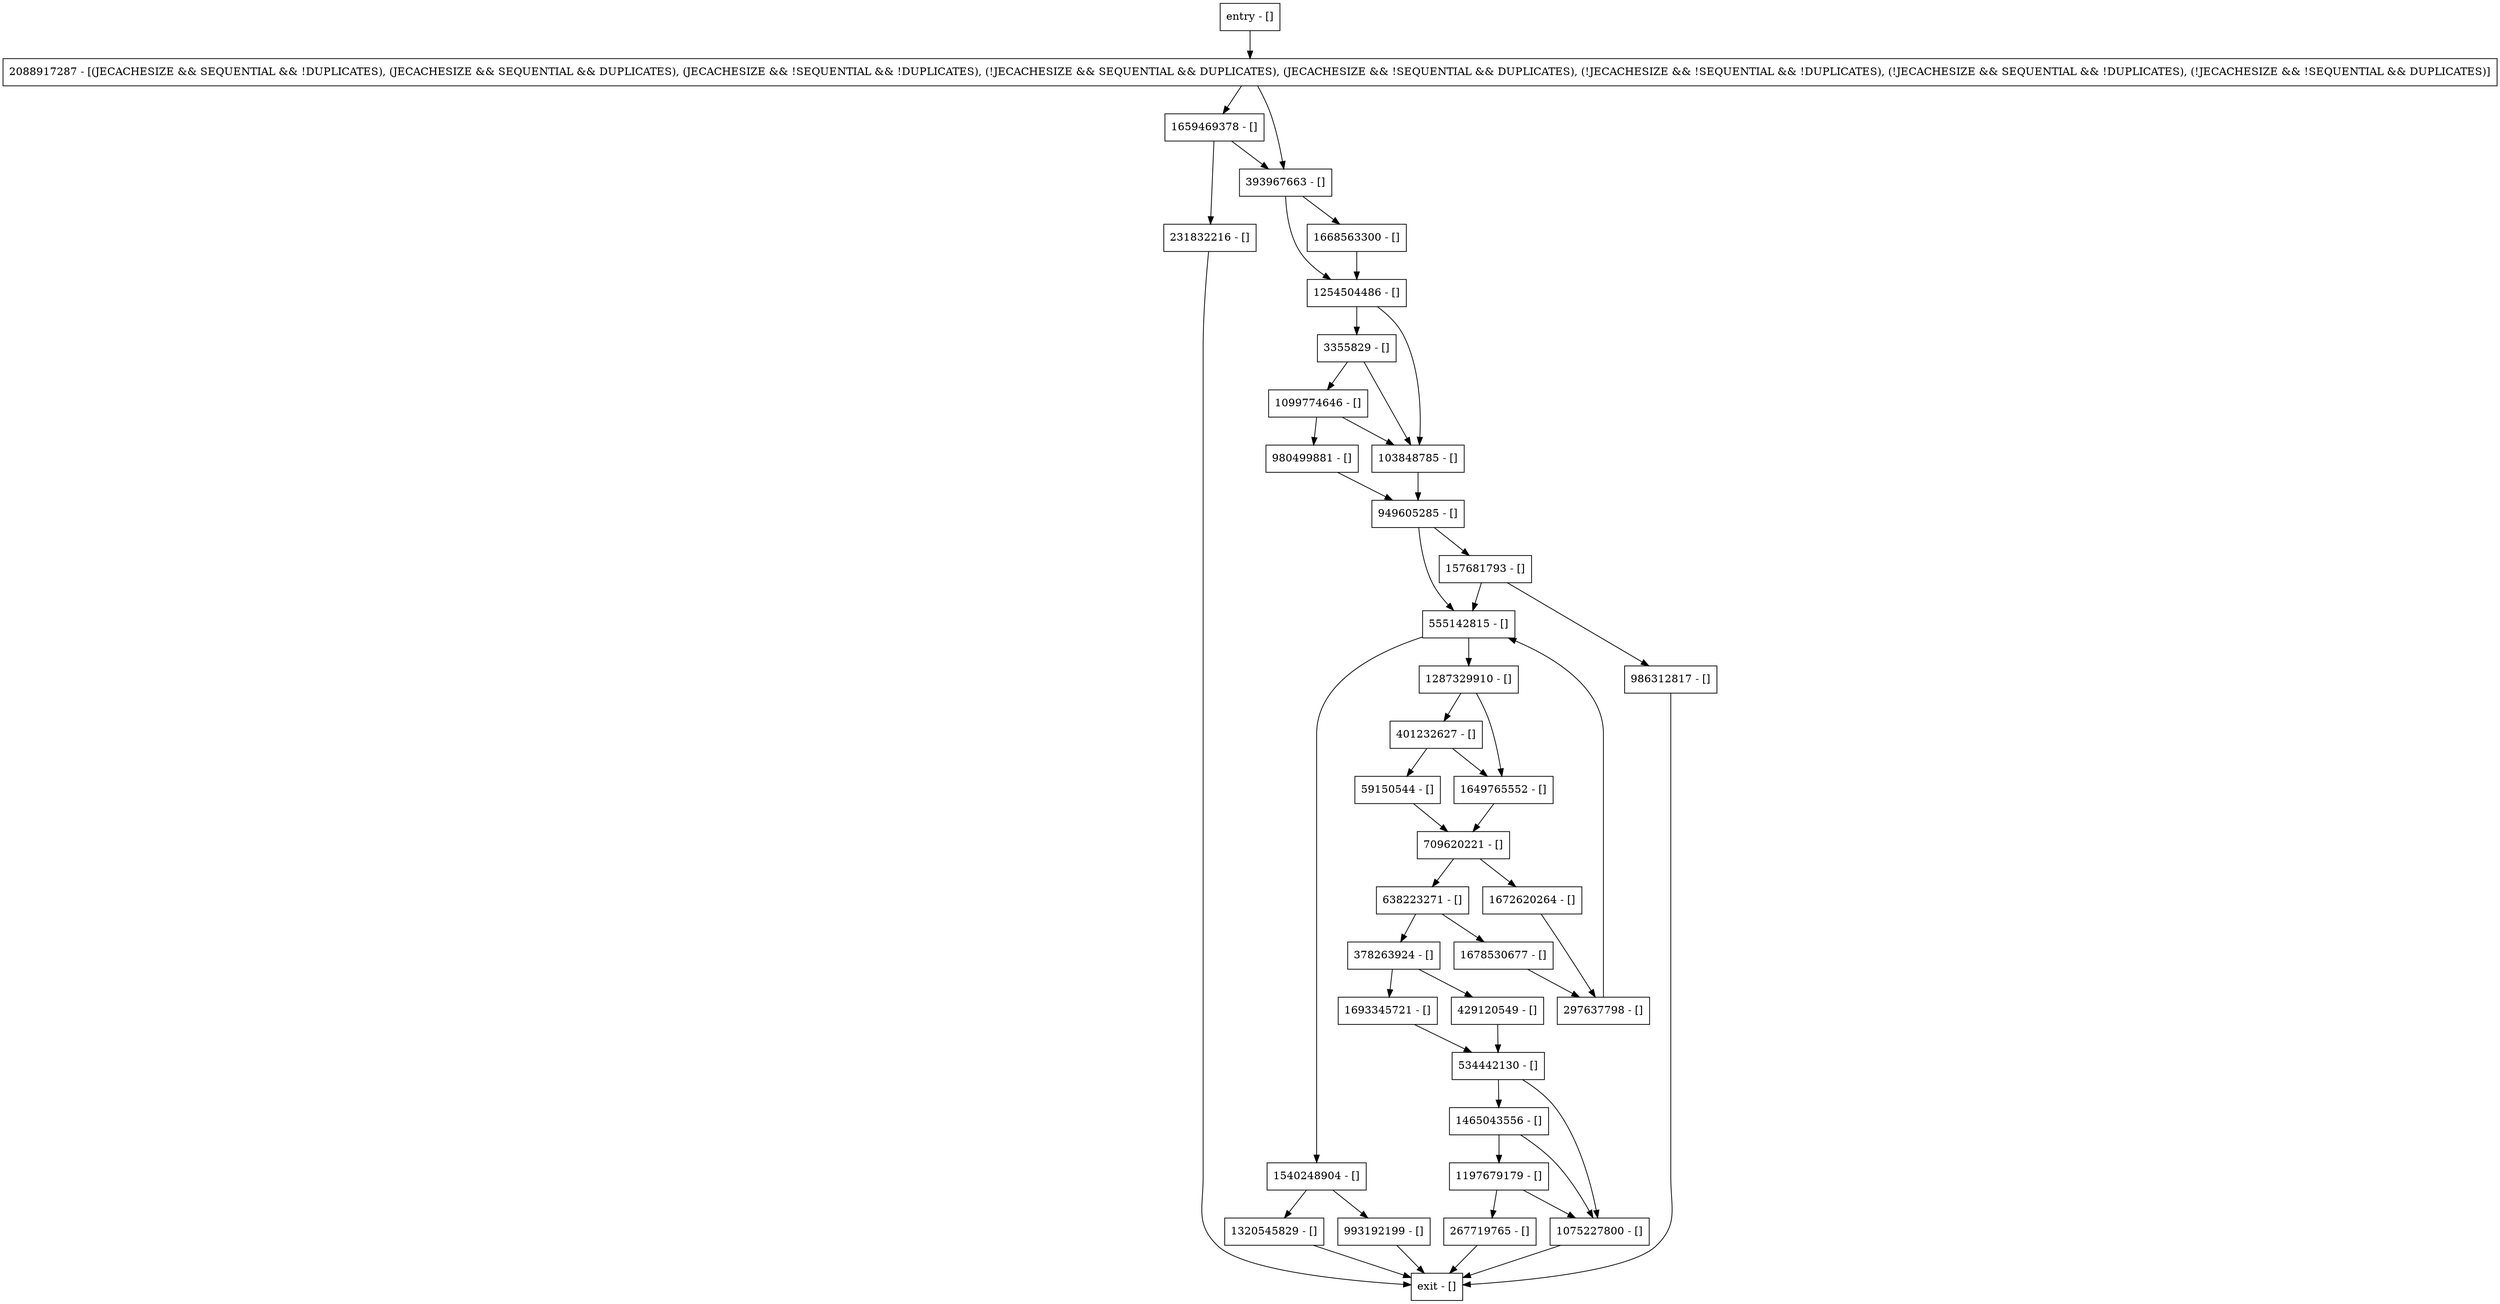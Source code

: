 digraph findEntry {
node [shape=record];
378263924 [label="378263924 - []"];
1075227800 [label="1075227800 - []"];
638223271 [label="638223271 - []"];
297637798 [label="297637798 - []"];
534442130 [label="534442130 - []"];
1540248904 [label="1540248904 - []"];
949605285 [label="949605285 - []"];
59150544 [label="59150544 - []"];
993192199 [label="993192199 - []"];
709620221 [label="709620221 - []"];
267719765 [label="267719765 - []"];
1320545829 [label="1320545829 - []"];
157681793 [label="157681793 - []"];
1465043556 [label="1465043556 - []"];
3355829 [label="3355829 - []"];
401232627 [label="401232627 - []"];
103848785 [label="103848785 - []"];
1678530677 [label="1678530677 - []"];
1099774646 [label="1099774646 - []"];
986312817 [label="986312817 - []"];
1254504486 [label="1254504486 - []"];
555142815 [label="555142815 - []"];
1659469378 [label="1659469378 - []"];
2088917287 [label="2088917287 - [(JECACHESIZE && SEQUENTIAL && !DUPLICATES), (JECACHESIZE && SEQUENTIAL && DUPLICATES), (JECACHESIZE && !SEQUENTIAL && !DUPLICATES), (!JECACHESIZE && SEQUENTIAL && DUPLICATES), (JECACHESIZE && !SEQUENTIAL && DUPLICATES), (!JECACHESIZE && !SEQUENTIAL && !DUPLICATES), (!JECACHESIZE && SEQUENTIAL && !DUPLICATES), (!JECACHESIZE && !SEQUENTIAL && DUPLICATES)]"];
1649765552 [label="1649765552 - []"];
980499881 [label="980499881 - []"];
1672620264 [label="1672620264 - []"];
231832216 [label="231832216 - []"];
1197679179 [label="1197679179 - []"];
entry [label="entry - []"];
exit [label="exit - []"];
1668563300 [label="1668563300 - []"];
1287329910 [label="1287329910 - []"];
1693345721 [label="1693345721 - []"];
393967663 [label="393967663 - []"];
429120549 [label="429120549 - []"];
entry;
exit;
378263924 -> 1693345721;
378263924 -> 429120549;
1075227800 -> exit;
638223271 -> 378263924;
638223271 -> 1678530677;
297637798 -> 555142815;
534442130 -> 1465043556;
534442130 -> 1075227800;
1540248904 -> 1320545829;
1540248904 -> 993192199;
949605285 -> 157681793;
949605285 -> 555142815;
59150544 -> 709620221;
993192199 -> exit;
709620221 -> 638223271;
709620221 -> 1672620264;
267719765 -> exit;
1320545829 -> exit;
157681793 -> 986312817;
157681793 -> 555142815;
1465043556 -> 1197679179;
1465043556 -> 1075227800;
3355829 -> 1099774646;
3355829 -> 103848785;
401232627 -> 1649765552;
401232627 -> 59150544;
103848785 -> 949605285;
1678530677 -> 297637798;
1099774646 -> 103848785;
1099774646 -> 980499881;
986312817 -> exit;
1254504486 -> 3355829;
1254504486 -> 103848785;
555142815 -> 1287329910;
555142815 -> 1540248904;
1659469378 -> 231832216;
1659469378 -> 393967663;
2088917287 -> 1659469378;
2088917287 -> 393967663;
1649765552 -> 709620221;
980499881 -> 949605285;
1672620264 -> 297637798;
231832216 -> exit;
1197679179 -> 267719765;
1197679179 -> 1075227800;
entry -> 2088917287;
1668563300 -> 1254504486;
1287329910 -> 401232627;
1287329910 -> 1649765552;
1693345721 -> 534442130;
393967663 -> 1668563300;
393967663 -> 1254504486;
429120549 -> 534442130;
}
